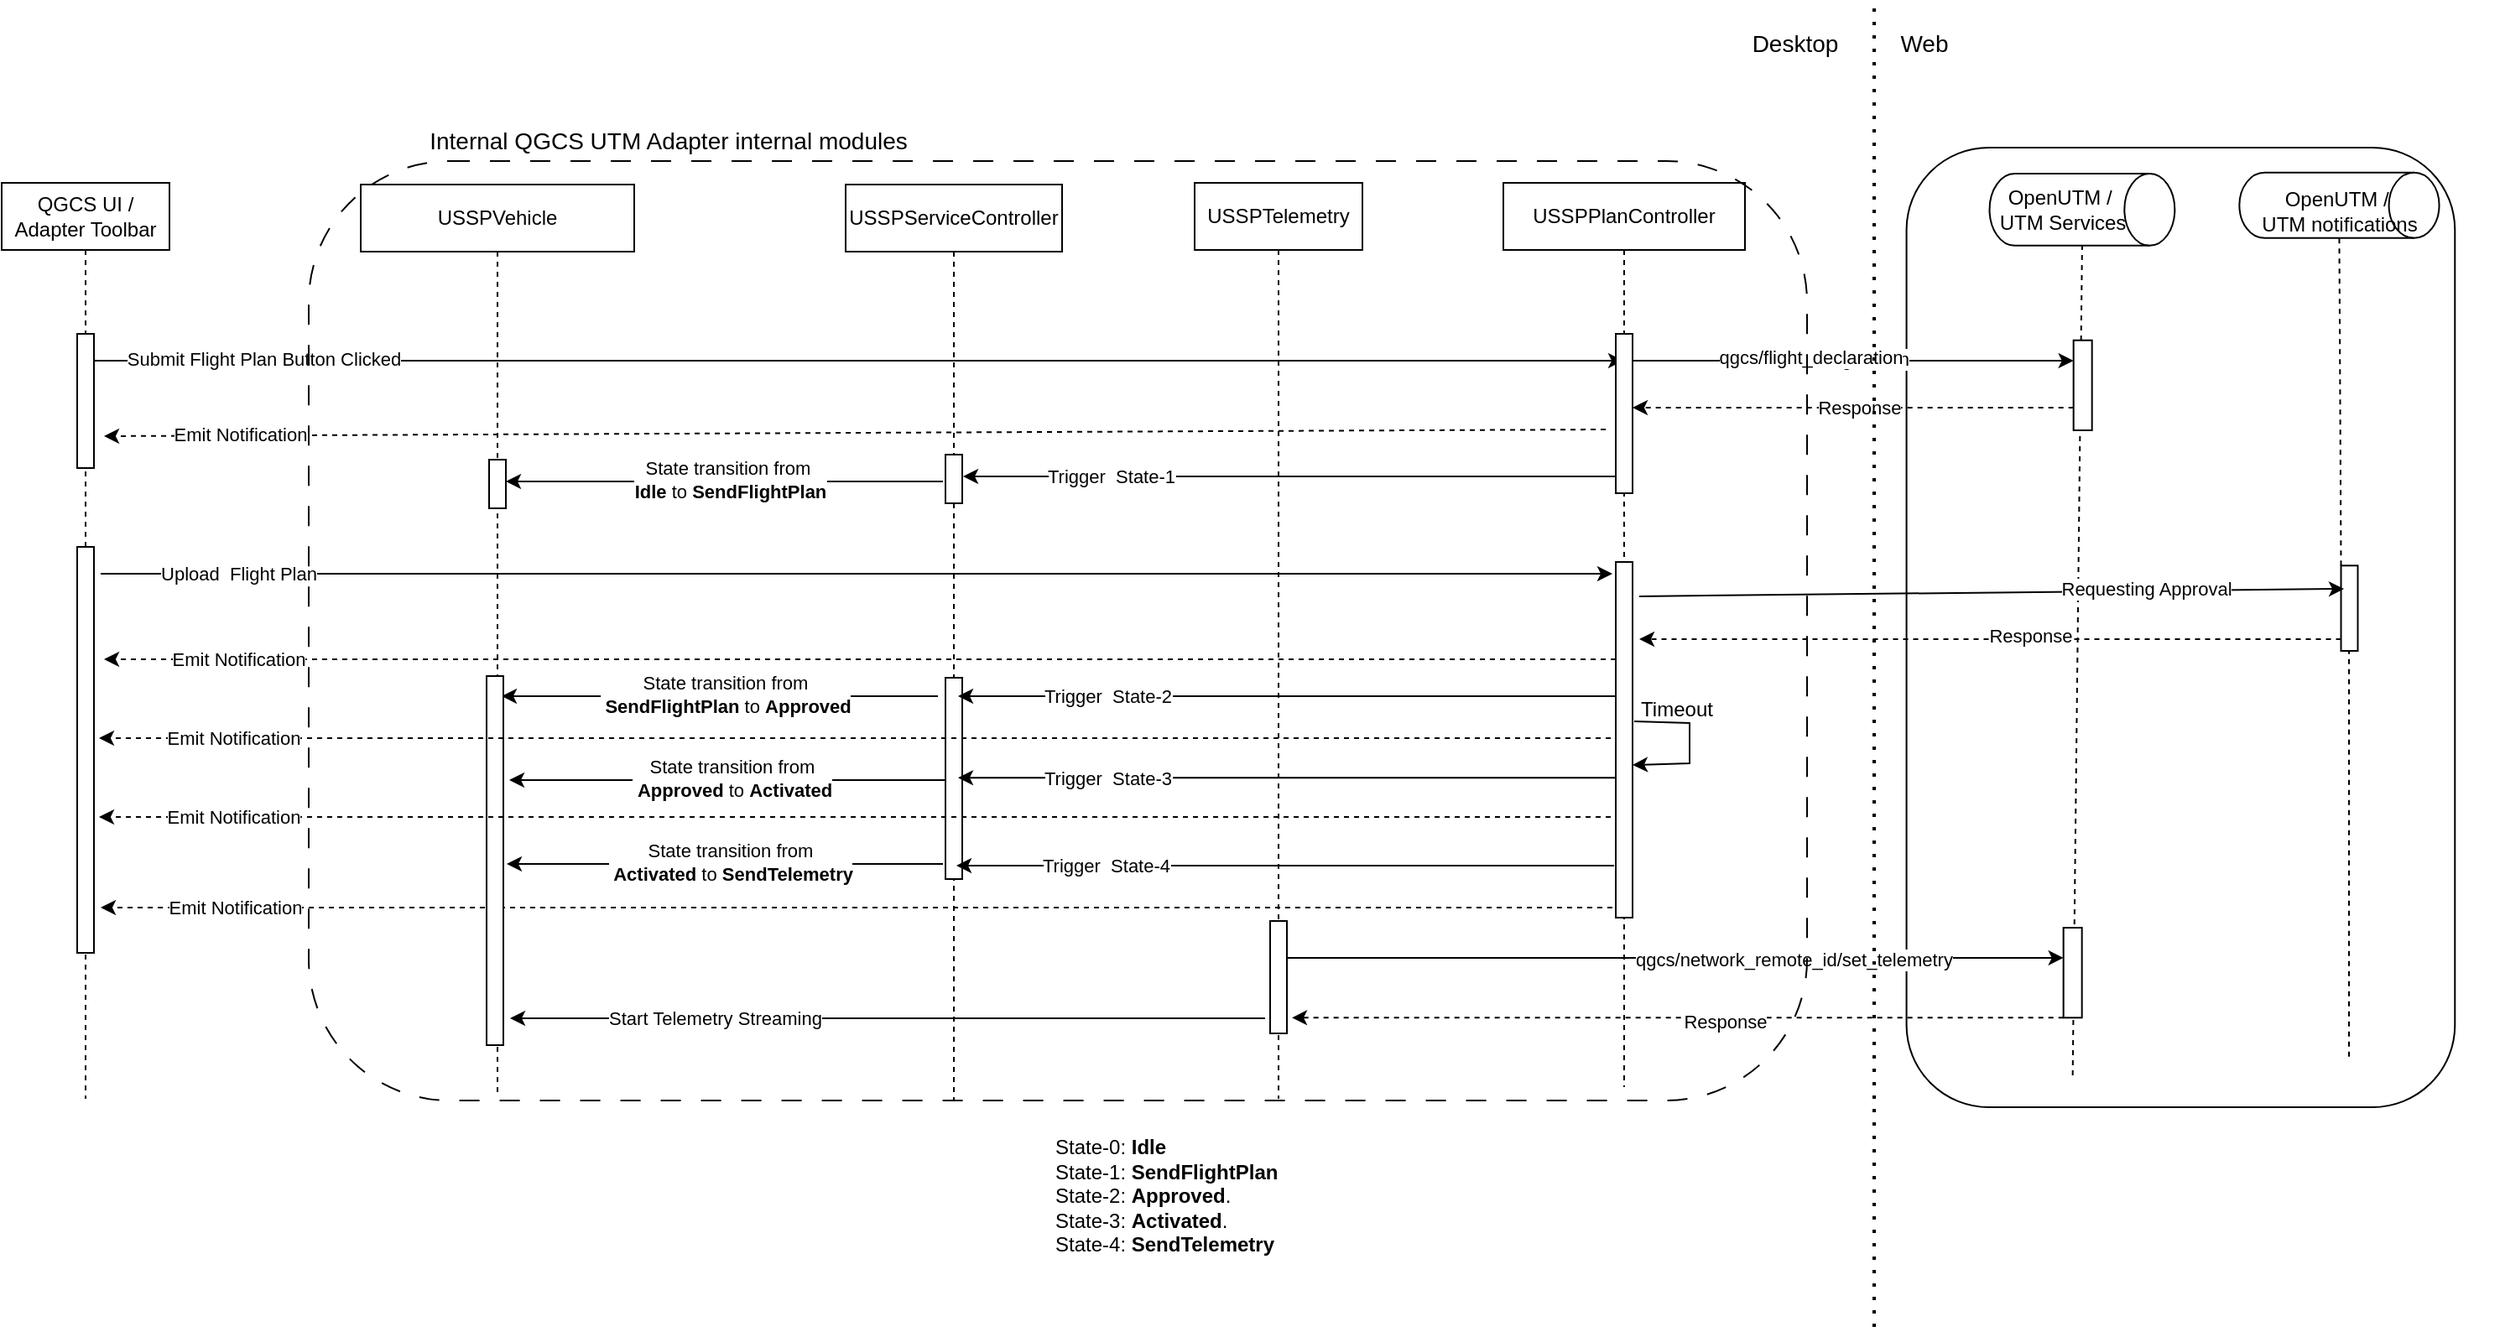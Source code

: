 <mxfile version="22.0.2" type="device">
  <diagram name="Page-1" id="A8i_rD0HxM4u0_-H8v9l">
    <mxGraphModel dx="2752" dy="1470" grid="1" gridSize="10" guides="1" tooltips="1" connect="1" arrows="1" fold="1" page="1" pageScale="1" pageWidth="850" pageHeight="1100" math="0" shadow="0">
      <root>
        <mxCell id="0" />
        <mxCell id="1" parent="0" />
        <mxCell id="_bvY-HOa9tMMtTd_fOvo-1" value="USSPTelemetry" style="shape=umlLifeline;perimeter=lifelinePerimeter;whiteSpace=wrap;html=1;container=1;collapsible=0;recursiveResize=0;outlineConnect=0;" parent="1" vertex="1">
          <mxGeometry x="-365" y="118" width="100" height="546" as="geometry" />
        </mxCell>
        <mxCell id="_bvY-HOa9tMMtTd_fOvo-2" value="" style="html=1;points=[];perimeter=orthogonalPerimeter;outlineConnect=0;targetShapes=umlLifeline;portConstraint=eastwest;newEdgeStyle={&quot;edgeStyle&quot;:&quot;elbowEdgeStyle&quot;,&quot;elbow&quot;:&quot;vertical&quot;,&quot;curved&quot;:0,&quot;rounded&quot;:0};" parent="_bvY-HOa9tMMtTd_fOvo-1" vertex="1">
          <mxGeometry x="45" y="440" width="10" height="67" as="geometry" />
        </mxCell>
        <mxCell id="_bvY-HOa9tMMtTd_fOvo-3" value="USSPServiceController" style="shape=umlLifeline;perimeter=lifelinePerimeter;whiteSpace=wrap;html=1;container=1;collapsible=0;recursiveResize=0;outlineConnect=0;" parent="1" vertex="1">
          <mxGeometry x="-573" y="119" width="129" height="546" as="geometry" />
        </mxCell>
        <mxCell id="_bvY-HOa9tMMtTd_fOvo-4" value="" style="html=1;points=[];perimeter=orthogonalPerimeter;outlineConnect=0;targetShapes=umlLifeline;portConstraint=eastwest;newEdgeStyle={&quot;edgeStyle&quot;:&quot;elbowEdgeStyle&quot;,&quot;elbow&quot;:&quot;vertical&quot;,&quot;curved&quot;:0,&quot;rounded&quot;:0};" parent="_bvY-HOa9tMMtTd_fOvo-3" vertex="1">
          <mxGeometry x="59.5" y="161" width="10" height="29" as="geometry" />
        </mxCell>
        <mxCell id="_bvY-HOa9tMMtTd_fOvo-5" value="" style="endArrow=classic;html=1;rounded=0;" parent="_bvY-HOa9tMMtTd_fOvo-3" edge="1">
          <mxGeometry width="50" height="50" relative="1" as="geometry">
            <mxPoint x="55" y="305" as="sourcePoint" />
            <mxPoint x="-205" y="305" as="targetPoint" />
          </mxGeometry>
        </mxCell>
        <mxCell id="_bvY-HOa9tMMtTd_fOvo-6" value="&lt;div&gt;State transition from&lt;/div&gt;&lt;div&gt;&amp;nbsp;&lt;b&gt;SendFlightPlan&lt;/b&gt; to &lt;b&gt;Approved&lt;/b&gt;&lt;br&gt;&lt;/div&gt;" style="edgeLabel;html=1;align=center;verticalAlign=middle;resizable=0;points=[];" parent="_bvY-HOa9tMMtTd_fOvo-5" connectable="0" vertex="1">
          <mxGeometry x="-0.113" y="-2" relative="1" as="geometry">
            <mxPoint x="-12" y="1" as="offset" />
          </mxGeometry>
        </mxCell>
        <mxCell id="_bvY-HOa9tMMtTd_fOvo-7" value="" style="endArrow=classic;html=1;rounded=0;" parent="_bvY-HOa9tMMtTd_fOvo-3" edge="1">
          <mxGeometry width="50" height="50" relative="1" as="geometry">
            <mxPoint x="59.5" y="355" as="sourcePoint" />
            <mxPoint x="-200.5" y="355" as="targetPoint" />
          </mxGeometry>
        </mxCell>
        <mxCell id="_bvY-HOa9tMMtTd_fOvo-8" value="&lt;div&gt;State transition from&lt;/div&gt;&lt;div&gt;&amp;nbsp;&lt;b&gt;Approved&lt;/b&gt; to &lt;b&gt;Activated&lt;/b&gt;&lt;br&gt;&lt;/div&gt;" style="edgeLabel;html=1;align=center;verticalAlign=middle;resizable=0;points=[];" parent="_bvY-HOa9tMMtTd_fOvo-7" connectable="0" vertex="1">
          <mxGeometry x="-0.113" y="-2" relative="1" as="geometry">
            <mxPoint x="-12" y="1" as="offset" />
          </mxGeometry>
        </mxCell>
        <mxCell id="_bvY-HOa9tMMtTd_fOvo-9" value="" style="endArrow=classic;html=1;rounded=0;" parent="_bvY-HOa9tMMtTd_fOvo-3" edge="1">
          <mxGeometry width="50" height="50" relative="1" as="geometry">
            <mxPoint x="58" y="405" as="sourcePoint" />
            <mxPoint x="-202" y="405" as="targetPoint" />
          </mxGeometry>
        </mxCell>
        <mxCell id="_bvY-HOa9tMMtTd_fOvo-10" value="&lt;div&gt;State transition from&lt;/div&gt;&lt;div&gt;&amp;nbsp;&lt;b&gt;Activated&lt;/b&gt; to &lt;b&gt;SendTelemetry&lt;/b&gt;&lt;br&gt;&lt;/div&gt;" style="edgeLabel;html=1;align=center;verticalAlign=middle;resizable=0;points=[];" parent="_bvY-HOa9tMMtTd_fOvo-9" connectable="0" vertex="1">
          <mxGeometry x="-0.113" y="-2" relative="1" as="geometry">
            <mxPoint x="-12" y="1" as="offset" />
          </mxGeometry>
        </mxCell>
        <mxCell id="_bvY-HOa9tMMtTd_fOvo-11" value="" style="html=1;points=[];perimeter=orthogonalPerimeter;outlineConnect=0;targetShapes=umlLifeline;portConstraint=eastwest;newEdgeStyle={&quot;edgeStyle&quot;:&quot;elbowEdgeStyle&quot;,&quot;elbow&quot;:&quot;vertical&quot;,&quot;curved&quot;:0,&quot;rounded&quot;:0};" parent="_bvY-HOa9tMMtTd_fOvo-3" vertex="1">
          <mxGeometry x="59.5" y="294" width="10" height="120" as="geometry" />
        </mxCell>
        <mxCell id="_bvY-HOa9tMMtTd_fOvo-12" value="" style="endArrow=classic;html=1;rounded=0;dashed=1;" parent="_bvY-HOa9tMMtTd_fOvo-3" edge="1">
          <mxGeometry width="50" height="50" relative="1" as="geometry">
            <mxPoint x="457.0" y="431" as="sourcePoint" />
            <mxPoint x="-444" y="431" as="targetPoint" />
          </mxGeometry>
        </mxCell>
        <mxCell id="_bvY-HOa9tMMtTd_fOvo-13" value="Emit Notification" style="edgeLabel;html=1;align=center;verticalAlign=middle;resizable=0;points=[];" parent="_bvY-HOa9tMMtTd_fOvo-12" connectable="0" vertex="1">
          <mxGeometry x="-0.113" y="-2" relative="1" as="geometry">
            <mxPoint x="-422" y="2" as="offset" />
          </mxGeometry>
        </mxCell>
        <mxCell id="_bvY-HOa9tMMtTd_fOvo-14" value="USSPVehicle" style="shape=umlLifeline;perimeter=lifelinePerimeter;whiteSpace=wrap;html=1;container=1;collapsible=0;recursiveResize=0;outlineConnect=0;" parent="1" vertex="1">
          <mxGeometry x="-862" y="119" width="163" height="543" as="geometry" />
        </mxCell>
        <mxCell id="_bvY-HOa9tMMtTd_fOvo-15" value="" style="html=1;points=[];perimeter=orthogonalPerimeter;outlineConnect=0;targetShapes=umlLifeline;portConstraint=eastwest;newEdgeStyle={&quot;edgeStyle&quot;:&quot;elbowEdgeStyle&quot;,&quot;elbow&quot;:&quot;vertical&quot;,&quot;curved&quot;:0,&quot;rounded&quot;:0};" parent="_bvY-HOa9tMMtTd_fOvo-14" vertex="1">
          <mxGeometry x="75" y="293" width="10" height="220" as="geometry" />
        </mxCell>
        <mxCell id="_bvY-HOa9tMMtTd_fOvo-16" value="QGCS UI / Adapter Toolbar" style="shape=umlLifeline;perimeter=lifelinePerimeter;whiteSpace=wrap;html=1;container=1;collapsible=0;recursiveResize=0;outlineConnect=0;" parent="1" vertex="1">
          <mxGeometry x="-1076" y="118" width="100" height="546" as="geometry" />
        </mxCell>
        <mxCell id="_bvY-HOa9tMMtTd_fOvo-17" value="" style="endArrow=classic;html=1;rounded=0;" parent="_bvY-HOa9tMMtTd_fOvo-16" target="_bvY-HOa9tMMtTd_fOvo-67" edge="1">
          <mxGeometry width="50" height="50" relative="1" as="geometry">
            <mxPoint x="53" y="106" as="sourcePoint" />
            <mxPoint x="898" y="104" as="targetPoint" />
          </mxGeometry>
        </mxCell>
        <mxCell id="_bvY-HOa9tMMtTd_fOvo-18" value="Submit Flight Plan Button Clicked" style="edgeLabel;html=1;align=center;verticalAlign=middle;resizable=0;points=[];" parent="_bvY-HOa9tMMtTd_fOvo-17" connectable="0" vertex="1">
          <mxGeometry x="-0.866" y="2" relative="1" as="geometry">
            <mxPoint x="42" y="1" as="offset" />
          </mxGeometry>
        </mxCell>
        <mxCell id="_bvY-HOa9tMMtTd_fOvo-19" value="" style="html=1;points=[];perimeter=orthogonalPerimeter;outlineConnect=0;targetShapes=umlLifeline;portConstraint=eastwest;newEdgeStyle={&quot;edgeStyle&quot;:&quot;elbowEdgeStyle&quot;,&quot;elbow&quot;:&quot;vertical&quot;,&quot;curved&quot;:0,&quot;rounded&quot;:0};" parent="_bvY-HOa9tMMtTd_fOvo-16" vertex="1">
          <mxGeometry x="45" y="90" width="10" height="80" as="geometry" />
        </mxCell>
        <mxCell id="_bvY-HOa9tMMtTd_fOvo-20" value="" style="html=1;points=[];perimeter=orthogonalPerimeter;outlineConnect=0;targetShapes=umlLifeline;portConstraint=eastwest;newEdgeStyle={&quot;edgeStyle&quot;:&quot;elbowEdgeStyle&quot;,&quot;elbow&quot;:&quot;vertical&quot;,&quot;curved&quot;:0,&quot;rounded&quot;:0};" parent="_bvY-HOa9tMMtTd_fOvo-16" vertex="1">
          <mxGeometry x="45" y="217" width="10" height="242" as="geometry" />
        </mxCell>
        <mxCell id="_bvY-HOa9tMMtTd_fOvo-21" value="" style="endArrow=classic;html=1;rounded=0;dashed=1;" parent="1" edge="1">
          <mxGeometry width="50" height="50" relative="1" as="geometry">
            <mxPoint x="-120" y="265" as="sourcePoint" />
            <mxPoint x="-1015" y="269" as="targetPoint" />
          </mxGeometry>
        </mxCell>
        <mxCell id="_bvY-HOa9tMMtTd_fOvo-22" value="Emit Notification" style="edgeLabel;html=1;align=center;verticalAlign=middle;resizable=0;points=[];" parent="_bvY-HOa9tMMtTd_fOvo-21" connectable="0" vertex="1">
          <mxGeometry x="-0.113" y="-2" relative="1" as="geometry">
            <mxPoint x="-417" y="3" as="offset" />
          </mxGeometry>
        </mxCell>
        <mxCell id="_bvY-HOa9tMMtTd_fOvo-23" value="" style="endArrow=classic;html=1;rounded=0;" parent="1" edge="1">
          <mxGeometry width="50" height="50" relative="1" as="geometry">
            <mxPoint x="-114" y="293" as="sourcePoint" />
            <mxPoint x="-503" y="293" as="targetPoint" />
          </mxGeometry>
        </mxCell>
        <mxCell id="_bvY-HOa9tMMtTd_fOvo-24" value="Trigger&amp;nbsp; State-1" style="edgeLabel;html=1;align=center;verticalAlign=middle;resizable=0;points=[];" parent="_bvY-HOa9tMMtTd_fOvo-23" connectable="0" vertex="1">
          <mxGeometry x="-0.113" y="-2" relative="1" as="geometry">
            <mxPoint x="-129" y="2" as="offset" />
          </mxGeometry>
        </mxCell>
        <mxCell id="_bvY-HOa9tMMtTd_fOvo-25" value="" style="endArrow=classic;html=1;rounded=0;" parent="1" edge="1">
          <mxGeometry width="50" height="50" relative="1" as="geometry">
            <mxPoint x="-1017" y="351" as="sourcePoint" />
            <mxPoint x="-116" y="351" as="targetPoint" />
          </mxGeometry>
        </mxCell>
        <mxCell id="_bvY-HOa9tMMtTd_fOvo-26" value="Upload&amp;nbsp; Flight Plan" style="edgeLabel;html=1;align=center;verticalAlign=middle;resizable=0;points=[];" parent="_bvY-HOa9tMMtTd_fOvo-25" connectable="0" vertex="1">
          <mxGeometry x="-0.866" y="2" relative="1" as="geometry">
            <mxPoint x="21" y="2" as="offset" />
          </mxGeometry>
        </mxCell>
        <mxCell id="_bvY-HOa9tMMtTd_fOvo-27" value="" style="endArrow=classic;html=1;rounded=0;dashed=1;" parent="1" edge="1">
          <mxGeometry width="50" height="50" relative="1" as="geometry">
            <mxPoint x="-114.0" y="402" as="sourcePoint" />
            <mxPoint x="-1015" y="402" as="targetPoint" />
          </mxGeometry>
        </mxCell>
        <mxCell id="_bvY-HOa9tMMtTd_fOvo-28" value="Emit Notification" style="edgeLabel;html=1;align=center;verticalAlign=middle;resizable=0;points=[];" parent="_bvY-HOa9tMMtTd_fOvo-27" connectable="0" vertex="1">
          <mxGeometry x="-0.113" y="-2" relative="1" as="geometry">
            <mxPoint x="-422" y="2" as="offset" />
          </mxGeometry>
        </mxCell>
        <mxCell id="_bvY-HOa9tMMtTd_fOvo-29" value="" style="group" parent="1" connectable="0" vertex="1">
          <mxGeometry x="89" y="119" width="323" height="553" as="geometry" />
        </mxCell>
        <mxCell id="_bvY-HOa9tMMtTd_fOvo-30" value="" style="group" parent="_bvY-HOa9tMMtTd_fOvo-29" connectable="0" vertex="1">
          <mxGeometry width="323" height="550" as="geometry" />
        </mxCell>
        <mxCell id="_bvY-HOa9tMMtTd_fOvo-31" value="" style="rounded=1;whiteSpace=wrap;html=1;" parent="_bvY-HOa9tMMtTd_fOvo-30" vertex="1">
          <mxGeometry x="-29.714" y="-22.01" width="326.852" height="572.01" as="geometry" />
        </mxCell>
        <mxCell id="_bvY-HOa9tMMtTd_fOvo-32" value="" style="shape=cylinder3;whiteSpace=wrap;html=1;boundedLbl=1;backgroundOutline=1;size=15;rotation=90;" parent="_bvY-HOa9tMMtTd_fOvo-30" vertex="1">
          <mxGeometry x="53.5" y="-40.24" width="42.92" height="110.4" as="geometry" />
        </mxCell>
        <mxCell id="_bvY-HOa9tMMtTd_fOvo-33" value="&lt;div style=&quot;border-color: var(--border-color);&quot;&gt;OpenUTM /&amp;nbsp;&lt;/div&gt;&lt;div style=&quot;border-color: var(--border-color);&quot;&gt;UTM Services&lt;/div&gt;" style="text;html=1;align=center;verticalAlign=middle;resizable=0;points=[];autosize=1;strokeColor=none;fillColor=none;" parent="_bvY-HOa9tMMtTd_fOvo-30" vertex="1">
          <mxGeometry x="13.002" y="-5.045" width="100" height="40" as="geometry" />
        </mxCell>
        <mxCell id="_bvY-HOa9tMMtTd_fOvo-38" value="" style="endArrow=none;dashed=1;html=1;rounded=0;entryX=1;entryY=0.5;entryDx=0;entryDy=0;entryPerimeter=0;" parent="_bvY-HOa9tMMtTd_fOvo-29" target="_bvY-HOa9tMMtTd_fOvo-32" edge="1">
          <mxGeometry width="50" height="50" relative="1" as="geometry">
            <mxPoint x="69.332" y="531" as="sourcePoint" />
            <mxPoint x="58.327" y="69.029" as="targetPoint" />
          </mxGeometry>
        </mxCell>
        <mxCell id="_bvY-HOa9tMMtTd_fOvo-39" value="" style="html=1;points=[];perimeter=orthogonalPerimeter;outlineConnect=0;targetShapes=umlLifeline;portConstraint=eastwest;newEdgeStyle={&quot;edgeStyle&quot;:&quot;elbowEdgeStyle&quot;,&quot;elbow&quot;:&quot;vertical&quot;,&quot;curved&quot;:0,&quot;rounded&quot;:0};" parent="_bvY-HOa9tMMtTd_fOvo-29" vertex="1">
          <mxGeometry x="69.83" y="92.854" width="11.005" height="53.649" as="geometry" />
        </mxCell>
        <mxCell id="_bvY-HOa9tMMtTd_fOvo-40" value="" style="html=1;points=[];perimeter=orthogonalPerimeter;outlineConnect=0;targetShapes=umlLifeline;portConstraint=eastwest;newEdgeStyle={&quot;edgeStyle&quot;:&quot;elbowEdgeStyle&quot;,&quot;elbow&quot;:&quot;vertical&quot;,&quot;curved&quot;:0,&quot;rounded&quot;:0};" parent="_bvY-HOa9tMMtTd_fOvo-29" vertex="1">
          <mxGeometry x="63.83" y="443.004" width="11.005" height="53.649" as="geometry" />
        </mxCell>
        <mxCell id="_bvY-HOa9tMMtTd_fOvo-41" value="" style="endArrow=classic;html=1;rounded=0;dashed=1;" parent="1" source="_bvY-HOa9tMMtTd_fOvo-44" target="_bvY-HOa9tMMtTd_fOvo-14" edge="1">
          <mxGeometry width="50" height="50" relative="1" as="geometry">
            <mxPoint x="-515" y="296" as="sourcePoint" />
            <mxPoint x="-741" y="296" as="targetPoint" />
          </mxGeometry>
        </mxCell>
        <mxCell id="_bvY-HOa9tMMtTd_fOvo-42" value="" style="endArrow=classic;html=1;rounded=0;" parent="1" target="_bvY-HOa9tMMtTd_fOvo-44" edge="1">
          <mxGeometry width="50" height="50" relative="1" as="geometry">
            <mxPoint x="-515" y="296" as="sourcePoint" />
            <mxPoint x="-781" y="296" as="targetPoint" />
          </mxGeometry>
        </mxCell>
        <mxCell id="_bvY-HOa9tMMtTd_fOvo-43" value="&lt;div&gt;State transition from&amp;nbsp;&lt;/div&gt;&lt;div&gt;&lt;b&gt;Idle&lt;/b&gt; to &lt;b&gt;SendFlightPlan&lt;/b&gt;&lt;/div&gt;" style="edgeLabel;html=1;align=center;verticalAlign=middle;resizable=0;points=[];" parent="_bvY-HOa9tMMtTd_fOvo-42" connectable="0" vertex="1">
          <mxGeometry x="-0.113" y="-2" relative="1" as="geometry">
            <mxPoint x="-12" y="1" as="offset" />
          </mxGeometry>
        </mxCell>
        <mxCell id="_bvY-HOa9tMMtTd_fOvo-44" value="" style="html=1;points=[];perimeter=orthogonalPerimeter;outlineConnect=0;targetShapes=umlLifeline;portConstraint=eastwest;newEdgeStyle={&quot;edgeStyle&quot;:&quot;elbowEdgeStyle&quot;,&quot;elbow&quot;:&quot;vertical&quot;,&quot;curved&quot;:0,&quot;rounded&quot;:0};" parent="1" vertex="1">
          <mxGeometry x="-785.5" y="283" width="10" height="29" as="geometry" />
        </mxCell>
        <mxCell id="_bvY-HOa9tMMtTd_fOvo-45" value="" style="endArrow=classic;html=1;rounded=0;entryX=0.535;entryY=0.261;entryDx=0;entryDy=0;entryPerimeter=0;" parent="1" edge="1">
          <mxGeometry width="50" height="50" relative="1" as="geometry">
            <mxPoint x="-114" y="424" as="sourcePoint" />
            <mxPoint x="-506" y="424" as="targetPoint" />
          </mxGeometry>
        </mxCell>
        <mxCell id="_bvY-HOa9tMMtTd_fOvo-46" value="Trigger&amp;nbsp; State-2" style="edgeLabel;html=1;align=center;verticalAlign=middle;resizable=0;points=[];" parent="_bvY-HOa9tMMtTd_fOvo-45" connectable="0" vertex="1">
          <mxGeometry x="-0.113" y="-2" relative="1" as="geometry">
            <mxPoint x="-129" y="2" as="offset" />
          </mxGeometry>
        </mxCell>
        <mxCell id="_bvY-HOa9tMMtTd_fOvo-47" value="" style="endArrow=classic;html=1;rounded=0;entryX=0.535;entryY=0.261;entryDx=0;entryDy=0;entryPerimeter=0;" parent="1" edge="1">
          <mxGeometry width="50" height="50" relative="1" as="geometry">
            <mxPoint x="-114" y="472.57" as="sourcePoint" />
            <mxPoint x="-506" y="472.57" as="targetPoint" />
          </mxGeometry>
        </mxCell>
        <mxCell id="_bvY-HOa9tMMtTd_fOvo-48" value="Trigger&amp;nbsp; State-3" style="edgeLabel;html=1;align=center;verticalAlign=middle;resizable=0;points=[];" parent="_bvY-HOa9tMMtTd_fOvo-47" connectable="0" vertex="1">
          <mxGeometry x="-0.113" y="-2" relative="1" as="geometry">
            <mxPoint x="-129" y="2" as="offset" />
          </mxGeometry>
        </mxCell>
        <mxCell id="_bvY-HOa9tMMtTd_fOvo-49" value="" style="endArrow=classic;html=1;rounded=0;entryX=0.535;entryY=0.261;entryDx=0;entryDy=0;entryPerimeter=0;" parent="1" edge="1">
          <mxGeometry width="50" height="50" relative="1" as="geometry">
            <mxPoint x="-115" y="525" as="sourcePoint" />
            <mxPoint x="-507" y="525" as="targetPoint" />
          </mxGeometry>
        </mxCell>
        <mxCell id="_bvY-HOa9tMMtTd_fOvo-50" value="Trigger&amp;nbsp; State-4" style="edgeLabel;html=1;align=center;verticalAlign=middle;resizable=0;points=[];" parent="_bvY-HOa9tMMtTd_fOvo-49" connectable="0" vertex="1">
          <mxGeometry x="-0.113" y="-2" relative="1" as="geometry">
            <mxPoint x="-129" y="2" as="offset" />
          </mxGeometry>
        </mxCell>
        <mxCell id="_bvY-HOa9tMMtTd_fOvo-51" value="" style="endArrow=classic;html=1;rounded=0;dashed=1;" parent="1" edge="1">
          <mxGeometry width="50" height="50" relative="1" as="geometry">
            <mxPoint x="-117.0" y="449" as="sourcePoint" />
            <mxPoint x="-1018" y="449" as="targetPoint" />
          </mxGeometry>
        </mxCell>
        <mxCell id="_bvY-HOa9tMMtTd_fOvo-52" value="Emit Notification" style="edgeLabel;html=1;align=center;verticalAlign=middle;resizable=0;points=[];" parent="_bvY-HOa9tMMtTd_fOvo-51" connectable="0" vertex="1">
          <mxGeometry x="-0.113" y="-2" relative="1" as="geometry">
            <mxPoint x="-422" y="2" as="offset" />
          </mxGeometry>
        </mxCell>
        <mxCell id="_bvY-HOa9tMMtTd_fOvo-53" value="" style="endArrow=classic;html=1;rounded=0;dashed=1;" parent="1" edge="1">
          <mxGeometry width="50" height="50" relative="1" as="geometry">
            <mxPoint x="-117.0" y="496" as="sourcePoint" />
            <mxPoint x="-1018" y="496" as="targetPoint" />
          </mxGeometry>
        </mxCell>
        <mxCell id="_bvY-HOa9tMMtTd_fOvo-54" value="Emit Notification" style="edgeLabel;html=1;align=center;verticalAlign=middle;resizable=0;points=[];" parent="_bvY-HOa9tMMtTd_fOvo-53" connectable="0" vertex="1">
          <mxGeometry x="-0.113" y="-2" relative="1" as="geometry">
            <mxPoint x="-422" y="2" as="offset" />
          </mxGeometry>
        </mxCell>
        <mxCell id="_bvY-HOa9tMMtTd_fOvo-55" value="&lt;div align=&quot;left&quot;&gt;State-0: &lt;b&gt;Idle&lt;/b&gt;&lt;/div&gt;&lt;div align=&quot;left&quot;&gt;State-1: &lt;b&gt;SendFlightPlan&lt;/b&gt;&lt;/div&gt;&lt;div align=&quot;left&quot;&gt;State-2: &lt;b&gt;Approved&lt;/b&gt;.&lt;/div&gt;&lt;div align=&quot;left&quot;&gt;State-3: &lt;b&gt;Activated&lt;/b&gt;.&lt;/div&gt;&lt;div align=&quot;left&quot;&gt;State-4: &lt;b&gt;SendTelemetry&lt;/b&gt;&lt;br&gt;&lt;/div&gt;&lt;div align=&quot;left&quot;&gt;&lt;br&gt;&lt;/div&gt;" style="text;html=1;align=left;verticalAlign=middle;resizable=0;points=[];autosize=1;strokeColor=none;fillColor=none;" parent="1" vertex="1">
          <mxGeometry x="-450" y="680" width="150" height="98" as="geometry" />
        </mxCell>
        <mxCell id="_bvY-HOa9tMMtTd_fOvo-56" value="" style="endArrow=classic;html=1;rounded=0;entryX=0.535;entryY=0.261;entryDx=0;entryDy=0;entryPerimeter=0;" parent="1" edge="1">
          <mxGeometry width="50" height="50" relative="1" as="geometry">
            <mxPoint x="-323" y="616" as="sourcePoint" />
            <mxPoint x="-773" y="616" as="targetPoint" />
          </mxGeometry>
        </mxCell>
        <mxCell id="_bvY-HOa9tMMtTd_fOvo-57" value="Start Telemetry Streaming" style="edgeLabel;html=1;align=center;verticalAlign=middle;resizable=0;points=[];" parent="_bvY-HOa9tMMtTd_fOvo-56" connectable="0" vertex="1">
          <mxGeometry x="-0.113" y="-2" relative="1" as="geometry">
            <mxPoint x="-129" y="2" as="offset" />
          </mxGeometry>
        </mxCell>
        <mxCell id="_bvY-HOa9tMMtTd_fOvo-58" value="" style="endArrow=classic;html=1;rounded=0;exitX=1;exitY=0.328;exitDx=0;exitDy=0;exitPerimeter=0;" parent="1" source="_bvY-HOa9tMMtTd_fOvo-2" target="_bvY-HOa9tMMtTd_fOvo-40" edge="1">
          <mxGeometry width="50" height="50" relative="1" as="geometry">
            <mxPoint x="-309" y="575" as="sourcePoint" />
            <mxPoint x="106" y="575" as="targetPoint" />
          </mxGeometry>
        </mxCell>
        <mxCell id="_bvY-HOa9tMMtTd_fOvo-59" value="qgcs/network_remote_id/set_telemetry" style="edgeLabel;html=1;align=center;verticalAlign=middle;resizable=0;points=[];" parent="_bvY-HOa9tMMtTd_fOvo-58" connectable="0" vertex="1">
          <mxGeometry x="-0.031" y="1" relative="1" as="geometry">
            <mxPoint x="78" y="2" as="offset" />
          </mxGeometry>
        </mxCell>
        <mxCell id="_bvY-HOa9tMMtTd_fOvo-60" value="" style="group" parent="1" connectable="0" vertex="1">
          <mxGeometry x="264" y="117" width="118.5" height="533" as="geometry" />
        </mxCell>
        <mxCell id="_bvY-HOa9tMMtTd_fOvo-61" value="" style="group" parent="_bvY-HOa9tMMtTd_fOvo-60" connectable="0" vertex="1">
          <mxGeometry width="118.5" height="73.97" as="geometry" />
        </mxCell>
        <mxCell id="_bvY-HOa9tMMtTd_fOvo-62" value="" style="shape=cylinder3;whiteSpace=wrap;html=1;boundedLbl=1;backgroundOutline=1;size=15;rotation=90;" parent="_bvY-HOa9tMMtTd_fOvo-61" vertex="1">
          <mxGeometry x="33.72" y="-45.14" width="39" height="119.11" as="geometry" />
        </mxCell>
        <mxCell id="_bvY-HOa9tMMtTd_fOvo-63" value="OpenUTM /&amp;nbsp;&lt;br style=&quot;border-color: var(--border-color);&quot;&gt;UTM notifications" style="text;html=1;align=center;verticalAlign=middle;resizable=0;points=[];autosize=1;strokeColor=none;fillColor=none;" parent="_bvY-HOa9tMMtTd_fOvo-61" vertex="1">
          <mxGeometry x="-7" y="-2.261" width="120" height="40" as="geometry" />
        </mxCell>
        <mxCell id="_bvY-HOa9tMMtTd_fOvo-64" value="" style="endArrow=none;dashed=1;html=1;rounded=0;entryX=1;entryY=0.5;entryDx=0;entryDy=0;entryPerimeter=0;" parent="_bvY-HOa9tMMtTd_fOvo-60" source="_bvY-HOa9tMMtTd_fOvo-66" target="_bvY-HOa9tMMtTd_fOvo-62" edge="1">
          <mxGeometry width="50" height="50" relative="1" as="geometry">
            <mxPoint x="65" y="533" as="sourcePoint" />
            <mxPoint x="53" y="66.533" as="targetPoint" />
          </mxGeometry>
        </mxCell>
        <mxCell id="_bvY-HOa9tMMtTd_fOvo-65" value="" style="endArrow=none;dashed=1;html=1;rounded=0;" parent="_bvY-HOa9tMMtTd_fOvo-60" target="_bvY-HOa9tMMtTd_fOvo-66" edge="1">
          <mxGeometry width="50" height="50" relative="1" as="geometry">
            <mxPoint x="59" y="521.896" as="sourcePoint" />
            <mxPoint x="297" y="152.43" as="targetPoint" />
            <Array as="points">
              <mxPoint x="59" y="354.324" />
            </Array>
          </mxGeometry>
        </mxCell>
        <mxCell id="_bvY-HOa9tMMtTd_fOvo-66" value="" style="html=1;points=[];perimeter=orthogonalPerimeter;outlineConnect=0;targetShapes=umlLifeline;portConstraint=eastwest;newEdgeStyle={&quot;edgeStyle&quot;:&quot;elbowEdgeStyle&quot;,&quot;elbow&quot;:&quot;vertical&quot;,&quot;curved&quot;:0,&quot;rounded&quot;:0};" parent="_bvY-HOa9tMMtTd_fOvo-60" vertex="1">
          <mxGeometry x="54.25" y="229.15" width="10" height="50.85" as="geometry" />
        </mxCell>
        <mxCell id="_bvY-HOa9tMMtTd_fOvo-67" value="USSPPlanController" style="shape=umlLifeline;perimeter=lifelinePerimeter;whiteSpace=wrap;html=1;container=1;collapsible=0;recursiveResize=0;outlineConnect=0;" parent="1" vertex="1">
          <mxGeometry x="-181" y="118" width="144" height="539" as="geometry" />
        </mxCell>
        <mxCell id="_bvY-HOa9tMMtTd_fOvo-68" value="" style="endArrow=classic;html=1;rounded=0;dashed=1;" parent="_bvY-HOa9tMMtTd_fOvo-67" source="_bvY-HOa9tMMtTd_fOvo-40" edge="1">
          <mxGeometry width="50" height="50" relative="1" as="geometry">
            <mxPoint x="296" y="494.65" as="sourcePoint" />
            <mxPoint x="-126" y="497.65" as="targetPoint" />
          </mxGeometry>
        </mxCell>
        <mxCell id="_bvY-HOa9tMMtTd_fOvo-69" value="Response" style="edgeLabel;html=1;align=center;verticalAlign=middle;resizable=0;points=[];" parent="_bvY-HOa9tMMtTd_fOvo-68" connectable="0" vertex="1">
          <mxGeometry x="-0.113" y="-2" relative="1" as="geometry">
            <mxPoint x="2" y="4" as="offset" />
          </mxGeometry>
        </mxCell>
        <mxCell id="_bvY-HOa9tMMtTd_fOvo-70" value="" style="endArrow=classic;html=1;rounded=0;" parent="_bvY-HOa9tMMtTd_fOvo-67" target="_bvY-HOa9tMMtTd_fOvo-39" edge="1">
          <mxGeometry width="50" height="50" relative="1" as="geometry">
            <mxPoint x="74" y="106" as="sourcePoint" />
            <mxPoint x="299" y="104" as="targetPoint" />
          </mxGeometry>
        </mxCell>
        <mxCell id="_bvY-HOa9tMMtTd_fOvo-71" value="Post Flight Plan" style="edgeLabel;html=1;align=center;verticalAlign=middle;resizable=0;points=[];" parent="_bvY-HOa9tMMtTd_fOvo-70" connectable="0" vertex="1">
          <mxGeometry x="-0.031" y="1" relative="1" as="geometry">
            <mxPoint as="offset" />
          </mxGeometry>
        </mxCell>
        <mxCell id="_bvY-HOa9tMMtTd_fOvo-72" value="" style="html=1;points=[];perimeter=orthogonalPerimeter;outlineConnect=0;targetShapes=umlLifeline;portConstraint=eastwest;newEdgeStyle={&quot;edgeStyle&quot;:&quot;elbowEdgeStyle&quot;,&quot;elbow&quot;:&quot;vertical&quot;,&quot;curved&quot;:0,&quot;rounded&quot;:0};" parent="_bvY-HOa9tMMtTd_fOvo-67" vertex="1">
          <mxGeometry x="67" y="90" width="10" height="95" as="geometry" />
        </mxCell>
        <mxCell id="_bvY-HOa9tMMtTd_fOvo-73" value="" style="html=1;points=[];perimeter=orthogonalPerimeter;outlineConnect=0;targetShapes=umlLifeline;portConstraint=eastwest;newEdgeStyle={&quot;edgeStyle&quot;:&quot;elbowEdgeStyle&quot;,&quot;elbow&quot;:&quot;vertical&quot;,&quot;curved&quot;:0,&quot;rounded&quot;:0};" parent="_bvY-HOa9tMMtTd_fOvo-67" vertex="1">
          <mxGeometry x="67" y="226" width="10" height="212" as="geometry" />
        </mxCell>
        <mxCell id="_bvY-HOa9tMMtTd_fOvo-74" value="" style="endArrow=classic;html=1;rounded=0;" parent="_bvY-HOa9tMMtTd_fOvo-67" edge="1">
          <mxGeometry width="50" height="50" relative="1" as="geometry">
            <mxPoint x="78" y="321" as="sourcePoint" />
            <mxPoint x="77" y="347" as="targetPoint" />
            <Array as="points">
              <mxPoint x="111" y="322" />
              <mxPoint x="111" y="346" />
            </Array>
          </mxGeometry>
        </mxCell>
        <mxCell id="_bvY-HOa9tMMtTd_fOvo-75" value="Timeout" style="text;html=1;align=center;verticalAlign=middle;resizable=0;points=[];autosize=1;strokeColor=none;fillColor=none;" parent="_bvY-HOa9tMMtTd_fOvo-67" vertex="1">
          <mxGeometry x="72" y="301" width="61" height="26" as="geometry" />
        </mxCell>
        <mxCell id="_bvY-HOa9tMMtTd_fOvo-76" value="" style="endArrow=classic;html=1;rounded=0;dashed=1;" parent="_bvY-HOa9tMMtTd_fOvo-67" edge="1">
          <mxGeometry width="50" height="50" relative="1" as="geometry">
            <mxPoint x="339.83" y="134" as="sourcePoint" />
            <mxPoint x="77" y="134" as="targetPoint" />
          </mxGeometry>
        </mxCell>
        <mxCell id="_bvY-HOa9tMMtTd_fOvo-77" value="Response" style="edgeLabel;html=1;align=center;verticalAlign=middle;resizable=0;points=[];" parent="_bvY-HOa9tMMtTd_fOvo-76" connectable="0" vertex="1">
          <mxGeometry x="-0.113" y="-2" relative="1" as="geometry">
            <mxPoint x="-12" y="2" as="offset" />
          </mxGeometry>
        </mxCell>
        <mxCell id="_bvY-HOa9tMMtTd_fOvo-78" value="&lt;div tabindex=&quot;0&quot; role=&quot;button&quot; style=&quot;font-size: 11px;&quot;&gt;&lt;div class=&quot;sc-hHOBiw iHxTBu&quot; style=&quot;font-size: 11px;&quot;&gt;qgcs/flight_declaration&lt;/div&gt;&lt;/div&gt;" style="edgeLabel;html=1;align=center;verticalAlign=middle;resizable=0;points=[];" parent="1" connectable="0" vertex="1">
          <mxGeometry x="1.987" y="222.031" as="geometry" />
        </mxCell>
        <mxCell id="yXdkStmTTa_try4QXEiF-2" value="" style="rounded=1;whiteSpace=wrap;html=1;strokeColor=default;fillColor=none;dashed=1;dashPattern=12 12;" parent="1" vertex="1">
          <mxGeometry x="-893" y="105" width="893" height="560" as="geometry" />
        </mxCell>
        <mxCell id="yXdkStmTTa_try4QXEiF-3" value="&lt;font style=&quot;font-size: 14px;&quot; face=&quot;Helvetica&quot;&gt;Internal QGCS UTM Adapter internal modules&lt;/font&gt;" style="text;html=1;strokeColor=none;fillColor=none;align=center;verticalAlign=middle;whiteSpace=wrap;rounded=0;fontSize=20;fontFamily=Architects Daughter;" parent="1" vertex="1">
          <mxGeometry x="-850" y="75" width="343" height="30" as="geometry" />
        </mxCell>
        <mxCell id="_bvY-HOa9tMMtTd_fOvo-34" value="" style="endArrow=classic;html=1;rounded=0;dashed=1;" parent="1" source="_bvY-HOa9tMMtTd_fOvo-66" edge="1">
          <mxGeometry width="50" height="50" relative="1" as="geometry">
            <mxPoint x="295.78" y="386" as="sourcePoint" />
            <mxPoint x="-100.0" y="390" as="targetPoint" />
          </mxGeometry>
        </mxCell>
        <mxCell id="_bvY-HOa9tMMtTd_fOvo-35" value="Response" style="edgeLabel;html=1;align=center;verticalAlign=middle;resizable=0;points=[];" parent="_bvY-HOa9tMMtTd_fOvo-34" connectable="0" vertex="1">
          <mxGeometry x="-0.113" y="-2" relative="1" as="geometry">
            <mxPoint as="offset" />
          </mxGeometry>
        </mxCell>
        <mxCell id="_bvY-HOa9tMMtTd_fOvo-36" value="" style="endArrow=classic;html=1;rounded=0;entryX=0.175;entryY=0.272;entryDx=0;entryDy=0;entryPerimeter=0;" parent="1" target="_bvY-HOa9tMMtTd_fOvo-66" edge="1">
          <mxGeometry width="50" height="50" relative="1" as="geometry">
            <mxPoint x="-100.002" y="364.462" as="sourcePoint" />
            <mxPoint x="300.18" y="360" as="targetPoint" />
          </mxGeometry>
        </mxCell>
        <mxCell id="_bvY-HOa9tMMtTd_fOvo-37" value="Requesting Approval" style="edgeLabel;html=1;align=center;verticalAlign=middle;resizable=0;points=[];" parent="_bvY-HOa9tMMtTd_fOvo-36" connectable="0" vertex="1">
          <mxGeometry x="-0.031" y="1" relative="1" as="geometry">
            <mxPoint x="98" y="-2" as="offset" />
          </mxGeometry>
        </mxCell>
        <mxCell id="a5c9KLUSPkpN5iVhqYeC-1" value="" style="endArrow=none;dashed=1;html=1;dashPattern=1 3;strokeWidth=2;rounded=0;" edge="1" parent="1">
          <mxGeometry width="50" height="50" relative="1" as="geometry">
            <mxPoint x="40" y="800" as="sourcePoint" />
            <mxPoint x="40" y="10" as="targetPoint" />
          </mxGeometry>
        </mxCell>
        <mxCell id="a5c9KLUSPkpN5iVhqYeC-2" value="&lt;font style=&quot;font-size: 14px;&quot;&gt;Desktop&lt;/font&gt;" style="text;html=1;strokeColor=none;fillColor=none;align=center;verticalAlign=middle;whiteSpace=wrap;rounded=0;" vertex="1" parent="1">
          <mxGeometry x="-37" y="20" width="60" height="30" as="geometry" />
        </mxCell>
        <mxCell id="a5c9KLUSPkpN5iVhqYeC-3" value="&lt;font style=&quot;font-size: 14px;&quot;&gt;Web&lt;/font&gt;" style="text;html=1;strokeColor=none;fillColor=none;align=center;verticalAlign=middle;whiteSpace=wrap;rounded=0;" vertex="1" parent="1">
          <mxGeometry x="40" y="20" width="60" height="30" as="geometry" />
        </mxCell>
      </root>
    </mxGraphModel>
  </diagram>
</mxfile>
